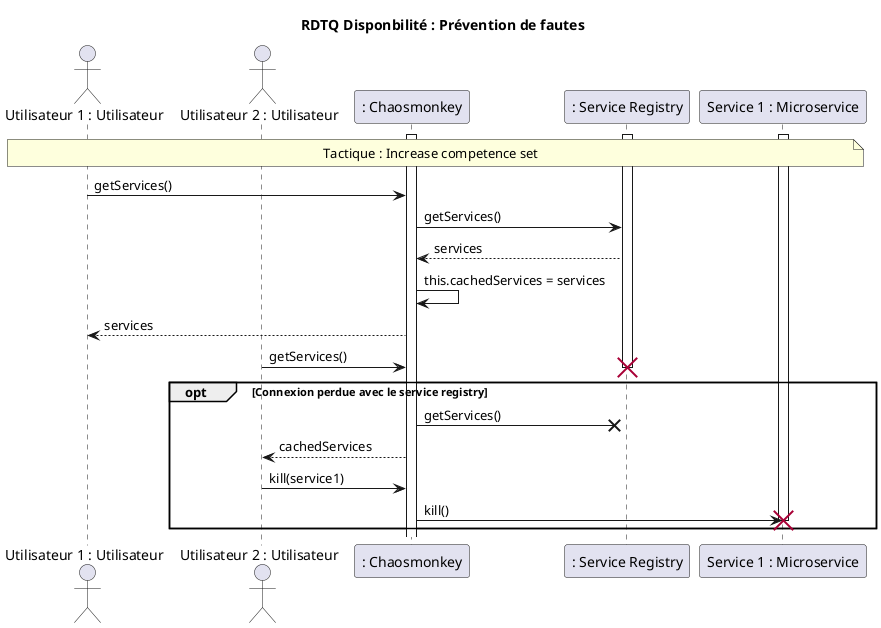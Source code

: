 @startuml RDTQ Disponbilité : Prévention de fautes
title RDTQ Disponbilité : Prévention de fautes

actor "Utilisateur 1 : Utilisateur" as user1
actor "Utilisateur 2 : Utilisateur" as user2
participant ": Chaosmonkey" as chaos
participant ": Service Registry" as services
participant "Service 1 : Microservice" as s1

note over user1, s1 : Tactique : Increase competence set
activate chaos
activate services
activate s1
user1 -> chaos : getServices()
chaos -> services : getServices()
services --> chaos : services
chaos -> chaos : this.cachedServices = services
chaos --> user1 : services
user2 -> chaos : getServices()
opt Connexion perdue avec le service registry
  destroy services
  chaos -x services : getServices()
  chaos --> user2 : cachedServices
  user2 -> chaos : kill(service1)
  chaos -> s1 : kill()
  destroy s1
end


@enduml

